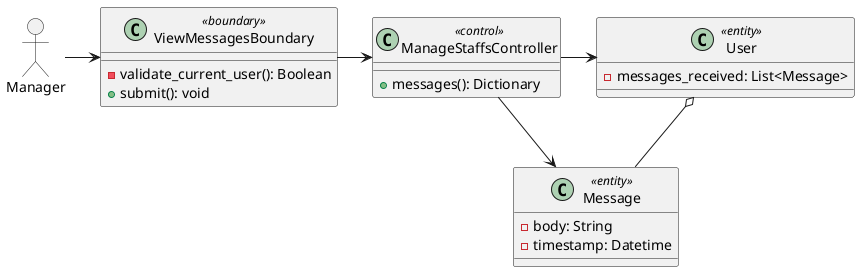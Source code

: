 @startuml

allowmixing

actor Manager

class ViewMessagesBoundary <<boundary>> {

    - validate_current_user(): Boolean
    + submit(): void
}

class ManageStaffsController <<control>> {

    + messages(): Dictionary
}

class User <<entity>> {
    - messages_received: List<Message>
}

class Message <<entity>> {
    - body: String
    - timestamp: Datetime
}

Manager -> ViewMessagesBoundary
ViewMessagesBoundary -right-> ManageStaffsController
ManageStaffsController -right-> User
ManageStaffsController -> Message
User o-- Message

@enduml